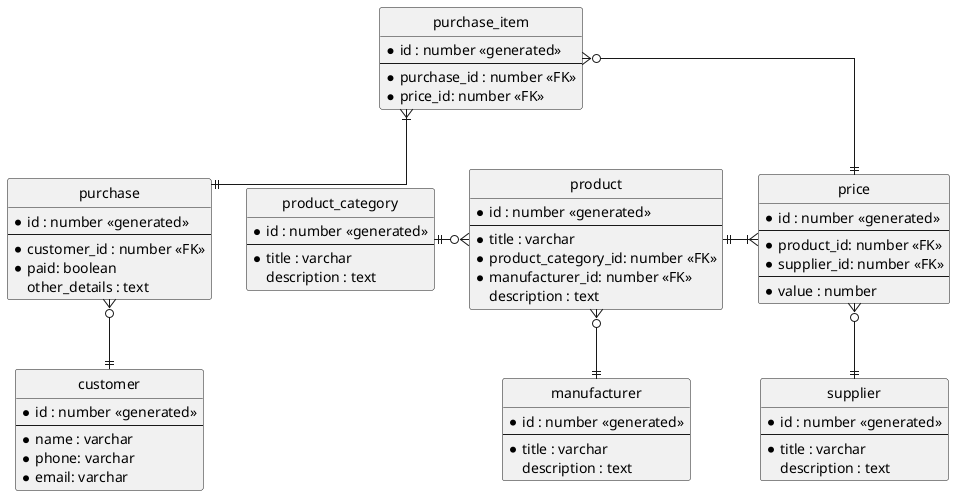 @startuml

' hide the spot
hide circle

' avoid problems with angled crows feet
skinparam linetype ortho

entity "product" as prd {
  *id : number <<generated>>
  --
  *title : varchar
  *product_category_id: number <<FK>>
  *manufacturer_id: number <<FK>>
  description : text
}

entity "product_category" as prd_cat {
  *id : number <<generated>>
  --
  *title : varchar
  description : text
}

entity "price" as prc {
  *id : number <<generated>>
  --
  *product_id: number <<FK>>
  *supplier_id: number <<FK>>
  --
  *value : number
}

entity "supplier" as spp {
  *id : number <<generated>>
  --
  *title : varchar
  description : text
}

entity "manufacturer" as mnf {
  *id : number <<generated>>
  --
  *title : varchar
  description : text
}

entity "customer" as cst {
  *id : number <<generated>>
  --
  *name : varchar
  *phone: varchar
  *email: varchar
}

entity "purchase" as pur {
  *id : number <<generated>>
  --
  *customer_id : number <<FK>>
  *paid: boolean
  other_details : text
}

entity "purchase_item" as pur_itm {
  *id : number <<generated>>
  --
  *purchase_id : number <<FK>>
  *price_id: number <<FK>>
}


' Zero or One	|o--
' Exactly One	||--
' Zero or Many	}o--
' One or Many	}|--
prd }o-l-|| prd_cat
prd }o--|| mnf
prc }|-l-|| prd
prc }o--|| spp
pur }o--|| cst
pur_itm }|--|| pur
pur_itm }o--|| prc

@enduml
